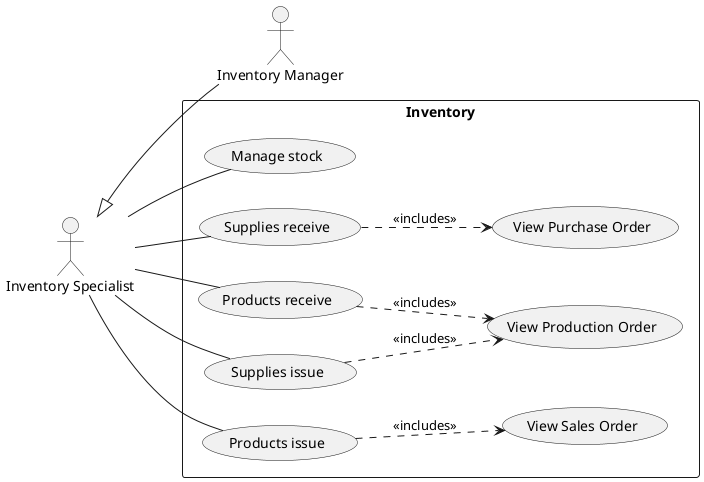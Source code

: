 @startuml inventory
left to right direction

:Inventory Manager: as im
:Inventory Specialist: as is
is <|-- im

rectangle Inventory {
    is -- (Manage stock)

    is -- (Supplies receive)
    (Supplies receive) ..> (View Purchase Order) : <<includes>>
    is -- (Products receive)
    (Products receive) ..> (View Production Order) : <<includes>>

    is -- (Supplies issue)
    (Supplies issue) ..> (View Production Order) : <<includes>>
    is -- (Products issue)
    (Products issue) ..> (View Sales Order) : <<includes>>
}
@enduml